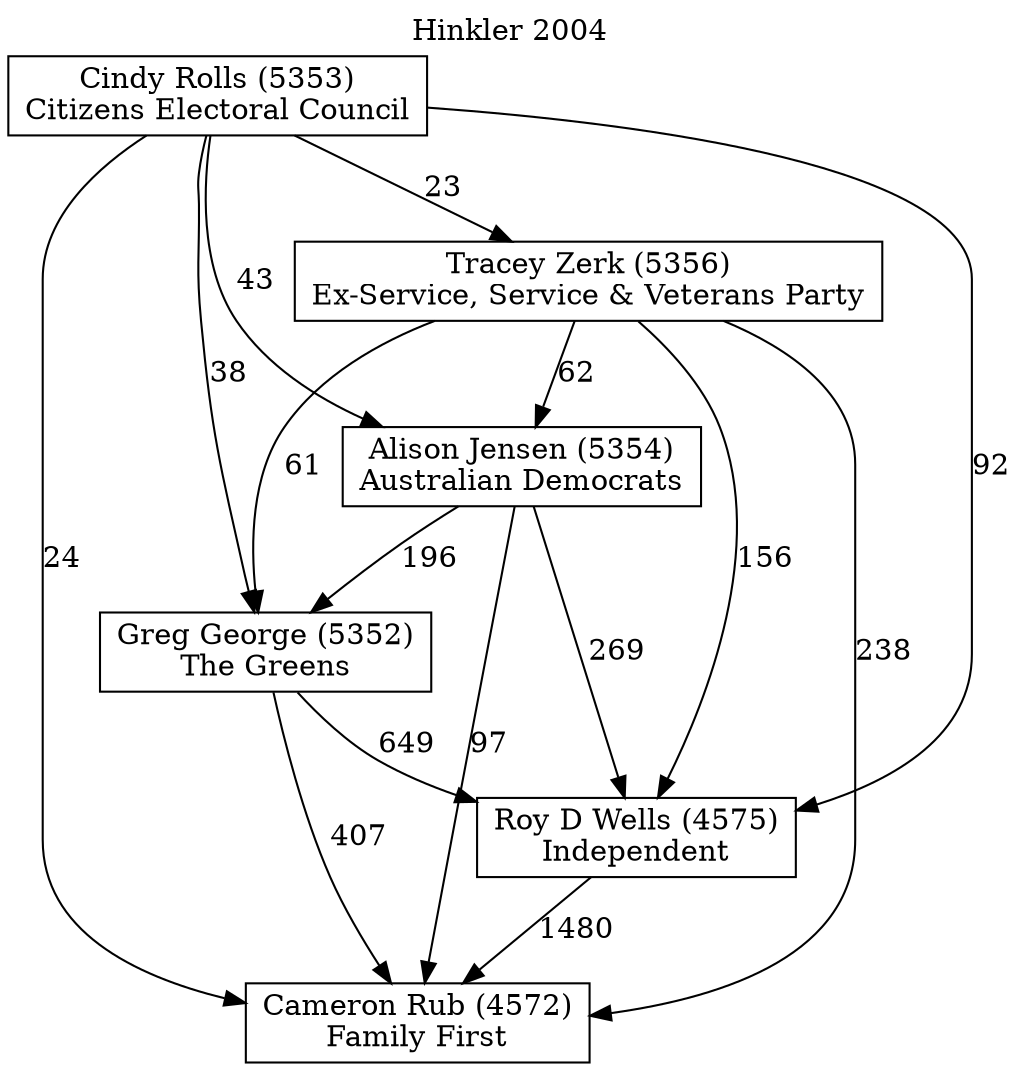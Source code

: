 // House preference flow
digraph "Cameron Rub (4572)_Hinkler_2004" {
	graph [label="Hinkler 2004" labelloc=t mclimit=10]
	node [shape=box]
	"Cameron Rub (4572)" [label="Cameron Rub (4572)
Family First"]
	"Roy D Wells (4575)" [label="Roy D Wells (4575)
Independent"]
	"Greg George (5352)" [label="Greg George (5352)
The Greens"]
	"Alison Jensen (5354)" [label="Alison Jensen (5354)
Australian Democrats"]
	"Tracey Zerk (5356)" [label="Tracey Zerk (5356)
Ex-Service, Service & Veterans Party"]
	"Cindy Rolls (5353)" [label="Cindy Rolls (5353)
Citizens Electoral Council"]
	"Roy D Wells (4575)" -> "Cameron Rub (4572)" [label=1480]
	"Greg George (5352)" -> "Roy D Wells (4575)" [label=649]
	"Alison Jensen (5354)" -> "Greg George (5352)" [label=196]
	"Tracey Zerk (5356)" -> "Alison Jensen (5354)" [label=62]
	"Cindy Rolls (5353)" -> "Tracey Zerk (5356)" [label=23]
	"Greg George (5352)" -> "Cameron Rub (4572)" [label=407]
	"Alison Jensen (5354)" -> "Cameron Rub (4572)" [label=97]
	"Tracey Zerk (5356)" -> "Cameron Rub (4572)" [label=238]
	"Cindy Rolls (5353)" -> "Cameron Rub (4572)" [label=24]
	"Cindy Rolls (5353)" -> "Alison Jensen (5354)" [label=43]
	"Tracey Zerk (5356)" -> "Greg George (5352)" [label=61]
	"Cindy Rolls (5353)" -> "Greg George (5352)" [label=38]
	"Alison Jensen (5354)" -> "Roy D Wells (4575)" [label=269]
	"Tracey Zerk (5356)" -> "Roy D Wells (4575)" [label=156]
	"Cindy Rolls (5353)" -> "Roy D Wells (4575)" [label=92]
}
